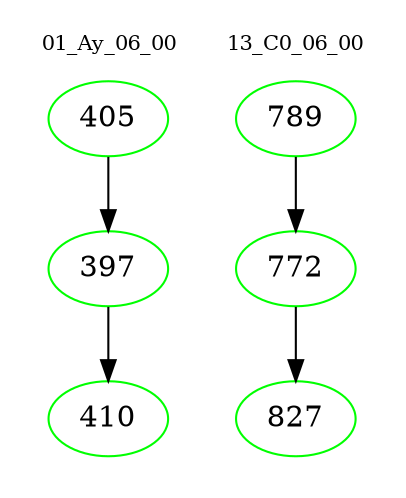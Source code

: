 digraph{
subgraph cluster_0 {
color = white
label = "01_Ay_06_00";
fontsize=10;
T0_405 [label="405", color="green"]
T0_405 -> T0_397 [color="black"]
T0_397 [label="397", color="green"]
T0_397 -> T0_410 [color="black"]
T0_410 [label="410", color="green"]
}
subgraph cluster_1 {
color = white
label = "13_C0_06_00";
fontsize=10;
T1_789 [label="789", color="green"]
T1_789 -> T1_772 [color="black"]
T1_772 [label="772", color="green"]
T1_772 -> T1_827 [color="black"]
T1_827 [label="827", color="green"]
}
}
